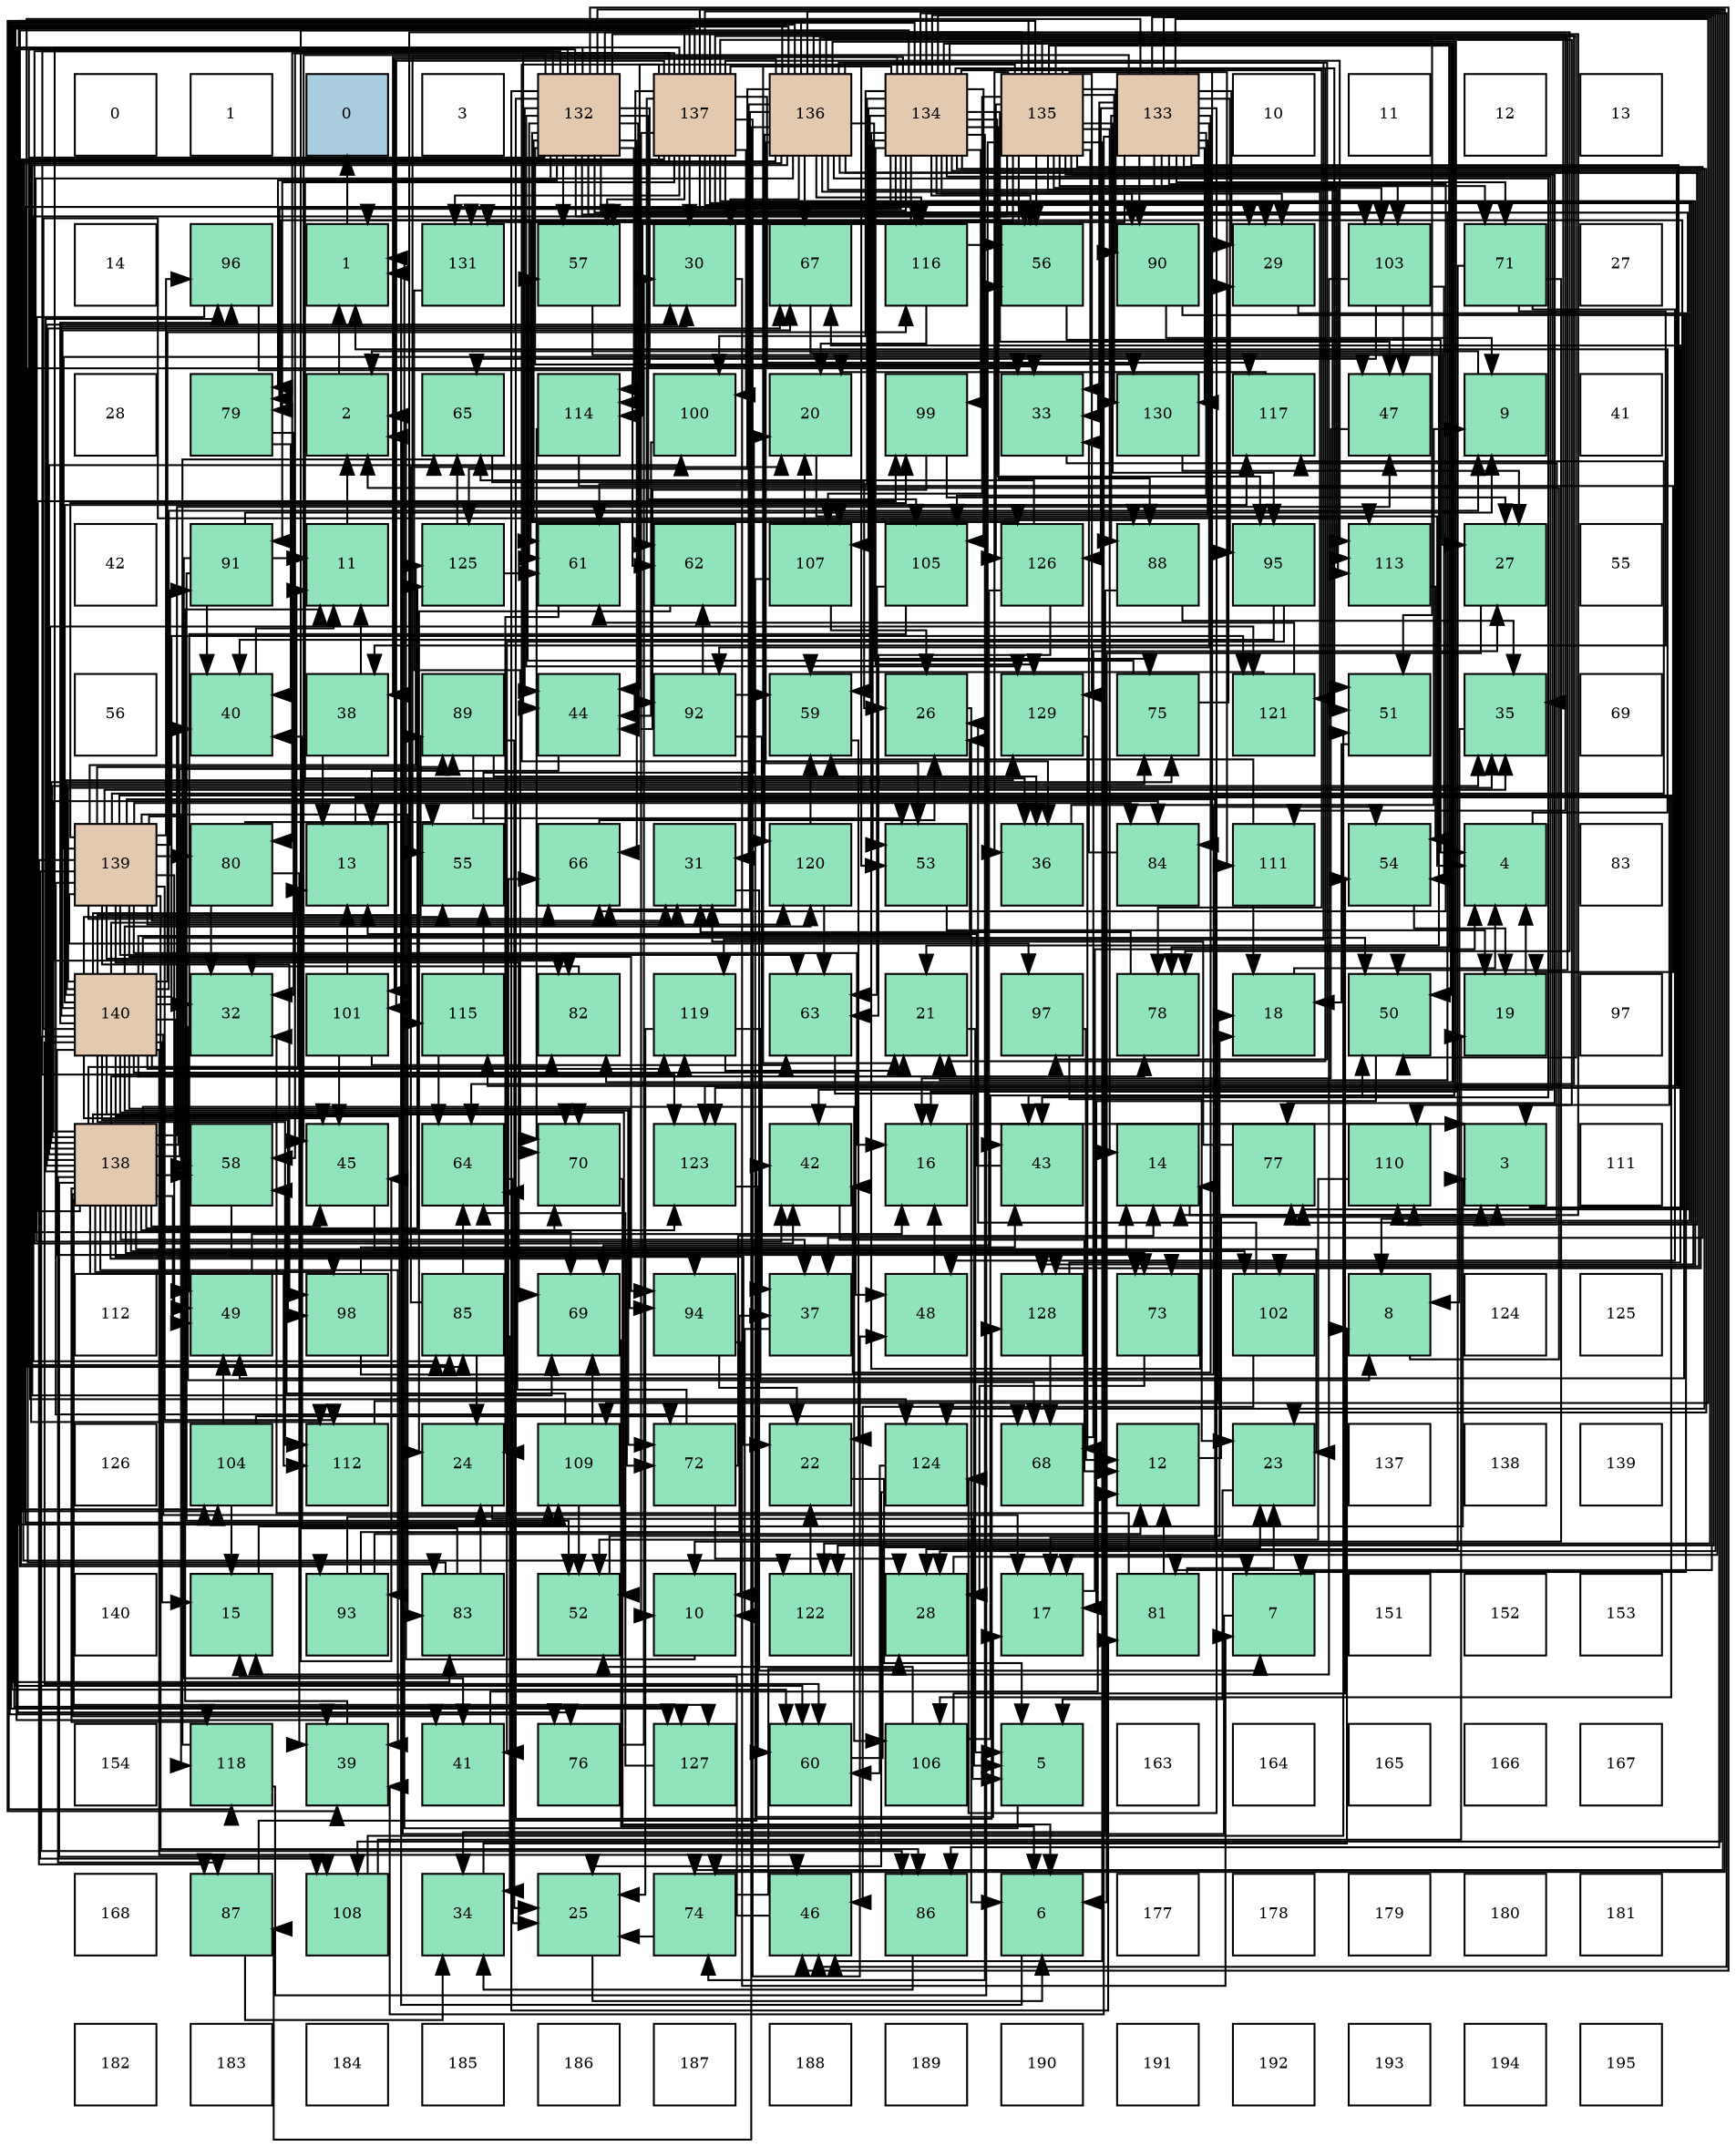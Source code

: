 digraph layout{
 rankdir=TB;
 splines=ortho;
 node [style=filled shape=square fixedsize=true width=0.6];
0[label="0", fontsize=8, fillcolor="#ffffff"];
1[label="1", fontsize=8, fillcolor="#ffffff"];
2[label="0", fontsize=8, fillcolor="#a9ccde"];
3[label="3", fontsize=8, fillcolor="#ffffff"];
4[label="132", fontsize=8, fillcolor="#e3c9af"];
5[label="137", fontsize=8, fillcolor="#e3c9af"];
6[label="136", fontsize=8, fillcolor="#e3c9af"];
7[label="134", fontsize=8, fillcolor="#e3c9af"];
8[label="135", fontsize=8, fillcolor="#e3c9af"];
9[label="133", fontsize=8, fillcolor="#e3c9af"];
10[label="10", fontsize=8, fillcolor="#ffffff"];
11[label="11", fontsize=8, fillcolor="#ffffff"];
12[label="12", fontsize=8, fillcolor="#ffffff"];
13[label="13", fontsize=8, fillcolor="#ffffff"];
14[label="14", fontsize=8, fillcolor="#ffffff"];
15[label="96", fontsize=8, fillcolor="#91e3bb"];
16[label="1", fontsize=8, fillcolor="#91e3bb"];
17[label="131", fontsize=8, fillcolor="#91e3bb"];
18[label="57", fontsize=8, fillcolor="#91e3bb"];
19[label="30", fontsize=8, fillcolor="#91e3bb"];
20[label="67", fontsize=8, fillcolor="#91e3bb"];
21[label="116", fontsize=8, fillcolor="#91e3bb"];
22[label="56", fontsize=8, fillcolor="#91e3bb"];
23[label="90", fontsize=8, fillcolor="#91e3bb"];
24[label="29", fontsize=8, fillcolor="#91e3bb"];
25[label="103", fontsize=8, fillcolor="#91e3bb"];
26[label="71", fontsize=8, fillcolor="#91e3bb"];
27[label="27", fontsize=8, fillcolor="#ffffff"];
28[label="28", fontsize=8, fillcolor="#ffffff"];
29[label="79", fontsize=8, fillcolor="#91e3bb"];
30[label="2", fontsize=8, fillcolor="#91e3bb"];
31[label="65", fontsize=8, fillcolor="#91e3bb"];
32[label="114", fontsize=8, fillcolor="#91e3bb"];
33[label="100", fontsize=8, fillcolor="#91e3bb"];
34[label="20", fontsize=8, fillcolor="#91e3bb"];
35[label="99", fontsize=8, fillcolor="#91e3bb"];
36[label="33", fontsize=8, fillcolor="#91e3bb"];
37[label="130", fontsize=8, fillcolor="#91e3bb"];
38[label="117", fontsize=8, fillcolor="#91e3bb"];
39[label="47", fontsize=8, fillcolor="#91e3bb"];
40[label="9", fontsize=8, fillcolor="#91e3bb"];
41[label="41", fontsize=8, fillcolor="#ffffff"];
42[label="42", fontsize=8, fillcolor="#ffffff"];
43[label="91", fontsize=8, fillcolor="#91e3bb"];
44[label="11", fontsize=8, fillcolor="#91e3bb"];
45[label="125", fontsize=8, fillcolor="#91e3bb"];
46[label="61", fontsize=8, fillcolor="#91e3bb"];
47[label="62", fontsize=8, fillcolor="#91e3bb"];
48[label="107", fontsize=8, fillcolor="#91e3bb"];
49[label="105", fontsize=8, fillcolor="#91e3bb"];
50[label="126", fontsize=8, fillcolor="#91e3bb"];
51[label="88", fontsize=8, fillcolor="#91e3bb"];
52[label="95", fontsize=8, fillcolor="#91e3bb"];
53[label="113", fontsize=8, fillcolor="#91e3bb"];
54[label="27", fontsize=8, fillcolor="#91e3bb"];
55[label="55", fontsize=8, fillcolor="#ffffff"];
56[label="56", fontsize=8, fillcolor="#ffffff"];
57[label="40", fontsize=8, fillcolor="#91e3bb"];
58[label="38", fontsize=8, fillcolor="#91e3bb"];
59[label="89", fontsize=8, fillcolor="#91e3bb"];
60[label="44", fontsize=8, fillcolor="#91e3bb"];
61[label="92", fontsize=8, fillcolor="#91e3bb"];
62[label="59", fontsize=8, fillcolor="#91e3bb"];
63[label="26", fontsize=8, fillcolor="#91e3bb"];
64[label="129", fontsize=8, fillcolor="#91e3bb"];
65[label="75", fontsize=8, fillcolor="#91e3bb"];
66[label="121", fontsize=8, fillcolor="#91e3bb"];
67[label="51", fontsize=8, fillcolor="#91e3bb"];
68[label="35", fontsize=8, fillcolor="#91e3bb"];
69[label="69", fontsize=8, fillcolor="#ffffff"];
70[label="139", fontsize=8, fillcolor="#e3c9af"];
71[label="80", fontsize=8, fillcolor="#91e3bb"];
72[label="13", fontsize=8, fillcolor="#91e3bb"];
73[label="55", fontsize=8, fillcolor="#91e3bb"];
74[label="66", fontsize=8, fillcolor="#91e3bb"];
75[label="31", fontsize=8, fillcolor="#91e3bb"];
76[label="120", fontsize=8, fillcolor="#91e3bb"];
77[label="53", fontsize=8, fillcolor="#91e3bb"];
78[label="36", fontsize=8, fillcolor="#91e3bb"];
79[label="84", fontsize=8, fillcolor="#91e3bb"];
80[label="111", fontsize=8, fillcolor="#91e3bb"];
81[label="54", fontsize=8, fillcolor="#91e3bb"];
82[label="4", fontsize=8, fillcolor="#91e3bb"];
83[label="83", fontsize=8, fillcolor="#ffffff"];
84[label="140", fontsize=8, fillcolor="#e3c9af"];
85[label="32", fontsize=8, fillcolor="#91e3bb"];
86[label="101", fontsize=8, fillcolor="#91e3bb"];
87[label="115", fontsize=8, fillcolor="#91e3bb"];
88[label="82", fontsize=8, fillcolor="#91e3bb"];
89[label="119", fontsize=8, fillcolor="#91e3bb"];
90[label="63", fontsize=8, fillcolor="#91e3bb"];
91[label="21", fontsize=8, fillcolor="#91e3bb"];
92[label="97", fontsize=8, fillcolor="#91e3bb"];
93[label="78", fontsize=8, fillcolor="#91e3bb"];
94[label="18", fontsize=8, fillcolor="#91e3bb"];
95[label="50", fontsize=8, fillcolor="#91e3bb"];
96[label="19", fontsize=8, fillcolor="#91e3bb"];
97[label="97", fontsize=8, fillcolor="#ffffff"];
98[label="138", fontsize=8, fillcolor="#e3c9af"];
99[label="58", fontsize=8, fillcolor="#91e3bb"];
100[label="45", fontsize=8, fillcolor="#91e3bb"];
101[label="64", fontsize=8, fillcolor="#91e3bb"];
102[label="70", fontsize=8, fillcolor="#91e3bb"];
103[label="123", fontsize=8, fillcolor="#91e3bb"];
104[label="42", fontsize=8, fillcolor="#91e3bb"];
105[label="16", fontsize=8, fillcolor="#91e3bb"];
106[label="43", fontsize=8, fillcolor="#91e3bb"];
107[label="14", fontsize=8, fillcolor="#91e3bb"];
108[label="77", fontsize=8, fillcolor="#91e3bb"];
109[label="110", fontsize=8, fillcolor="#91e3bb"];
110[label="3", fontsize=8, fillcolor="#91e3bb"];
111[label="111", fontsize=8, fillcolor="#ffffff"];
112[label="112", fontsize=8, fillcolor="#ffffff"];
113[label="49", fontsize=8, fillcolor="#91e3bb"];
114[label="98", fontsize=8, fillcolor="#91e3bb"];
115[label="85", fontsize=8, fillcolor="#91e3bb"];
116[label="69", fontsize=8, fillcolor="#91e3bb"];
117[label="94", fontsize=8, fillcolor="#91e3bb"];
118[label="37", fontsize=8, fillcolor="#91e3bb"];
119[label="48", fontsize=8, fillcolor="#91e3bb"];
120[label="128", fontsize=8, fillcolor="#91e3bb"];
121[label="73", fontsize=8, fillcolor="#91e3bb"];
122[label="102", fontsize=8, fillcolor="#91e3bb"];
123[label="8", fontsize=8, fillcolor="#91e3bb"];
124[label="124", fontsize=8, fillcolor="#ffffff"];
125[label="125", fontsize=8, fillcolor="#ffffff"];
126[label="126", fontsize=8, fillcolor="#ffffff"];
127[label="104", fontsize=8, fillcolor="#91e3bb"];
128[label="112", fontsize=8, fillcolor="#91e3bb"];
129[label="24", fontsize=8, fillcolor="#91e3bb"];
130[label="109", fontsize=8, fillcolor="#91e3bb"];
131[label="72", fontsize=8, fillcolor="#91e3bb"];
132[label="22", fontsize=8, fillcolor="#91e3bb"];
133[label="124", fontsize=8, fillcolor="#91e3bb"];
134[label="68", fontsize=8, fillcolor="#91e3bb"];
135[label="12", fontsize=8, fillcolor="#91e3bb"];
136[label="23", fontsize=8, fillcolor="#91e3bb"];
137[label="137", fontsize=8, fillcolor="#ffffff"];
138[label="138", fontsize=8, fillcolor="#ffffff"];
139[label="139", fontsize=8, fillcolor="#ffffff"];
140[label="140", fontsize=8, fillcolor="#ffffff"];
141[label="15", fontsize=8, fillcolor="#91e3bb"];
142[label="93", fontsize=8, fillcolor="#91e3bb"];
143[label="83", fontsize=8, fillcolor="#91e3bb"];
144[label="52", fontsize=8, fillcolor="#91e3bb"];
145[label="10", fontsize=8, fillcolor="#91e3bb"];
146[label="122", fontsize=8, fillcolor="#91e3bb"];
147[label="28", fontsize=8, fillcolor="#91e3bb"];
148[label="17", fontsize=8, fillcolor="#91e3bb"];
149[label="81", fontsize=8, fillcolor="#91e3bb"];
150[label="7", fontsize=8, fillcolor="#91e3bb"];
151[label="151", fontsize=8, fillcolor="#ffffff"];
152[label="152", fontsize=8, fillcolor="#ffffff"];
153[label="153", fontsize=8, fillcolor="#ffffff"];
154[label="154", fontsize=8, fillcolor="#ffffff"];
155[label="118", fontsize=8, fillcolor="#91e3bb"];
156[label="39", fontsize=8, fillcolor="#91e3bb"];
157[label="41", fontsize=8, fillcolor="#91e3bb"];
158[label="76", fontsize=8, fillcolor="#91e3bb"];
159[label="127", fontsize=8, fillcolor="#91e3bb"];
160[label="60", fontsize=8, fillcolor="#91e3bb"];
161[label="106", fontsize=8, fillcolor="#91e3bb"];
162[label="5", fontsize=8, fillcolor="#91e3bb"];
163[label="163", fontsize=8, fillcolor="#ffffff"];
164[label="164", fontsize=8, fillcolor="#ffffff"];
165[label="165", fontsize=8, fillcolor="#ffffff"];
166[label="166", fontsize=8, fillcolor="#ffffff"];
167[label="167", fontsize=8, fillcolor="#ffffff"];
168[label="168", fontsize=8, fillcolor="#ffffff"];
169[label="87", fontsize=8, fillcolor="#91e3bb"];
170[label="108", fontsize=8, fillcolor="#91e3bb"];
171[label="34", fontsize=8, fillcolor="#91e3bb"];
172[label="25", fontsize=8, fillcolor="#91e3bb"];
173[label="74", fontsize=8, fillcolor="#91e3bb"];
174[label="46", fontsize=8, fillcolor="#91e3bb"];
175[label="86", fontsize=8, fillcolor="#91e3bb"];
176[label="6", fontsize=8, fillcolor="#91e3bb"];
177[label="177", fontsize=8, fillcolor="#ffffff"];
178[label="178", fontsize=8, fillcolor="#ffffff"];
179[label="179", fontsize=8, fillcolor="#ffffff"];
180[label="180", fontsize=8, fillcolor="#ffffff"];
181[label="181", fontsize=8, fillcolor="#ffffff"];
182[label="182", fontsize=8, fillcolor="#ffffff"];
183[label="183", fontsize=8, fillcolor="#ffffff"];
184[label="184", fontsize=8, fillcolor="#ffffff"];
185[label="185", fontsize=8, fillcolor="#ffffff"];
186[label="186", fontsize=8, fillcolor="#ffffff"];
187[label="187", fontsize=8, fillcolor="#ffffff"];
188[label="188", fontsize=8, fillcolor="#ffffff"];
189[label="189", fontsize=8, fillcolor="#ffffff"];
190[label="190", fontsize=8, fillcolor="#ffffff"];
191[label="191", fontsize=8, fillcolor="#ffffff"];
192[label="192", fontsize=8, fillcolor="#ffffff"];
193[label="193", fontsize=8, fillcolor="#ffffff"];
194[label="194", fontsize=8, fillcolor="#ffffff"];
195[label="195", fontsize=8, fillcolor="#ffffff"];
edge [constraint=false, style=vis];16 -> 2;
30 -> 16;
110 -> 16;
82 -> 16;
162 -> 16;
176 -> 16;
150 -> 30;
123 -> 30;
40 -> 30;
145 -> 30;
44 -> 30;
135 -> 110;
72 -> 110;
107 -> 110;
141 -> 110;
105 -> 110;
148 -> 82;
94 -> 82;
96 -> 82;
34 -> 82;
91 -> 162;
132 -> 162;
136 -> 162;
129 -> 162;
172 -> 176;
63 -> 176;
54 -> 176;
147 -> 150;
24 -> 150;
19 -> 150;
75 -> 150;
85 -> 123;
36 -> 123;
171 -> 123;
68 -> 123;
78 -> 40;
118 -> 145;
58 -> 44;
58 -> 72;
156 -> 44;
57 -> 44;
157 -> 135;
104 -> 135;
106 -> 72;
60 -> 72;
100 -> 107;
174 -> 141;
39 -> 105;
119 -> 105;
113 -> 105;
95 -> 148;
67 -> 94;
144 -> 94;
77 -> 96;
81 -> 96;
73 -> 34;
22 -> 82;
18 -> 91;
99 -> 132;
62 -> 132;
160 -> 136;
46 -> 129;
47 -> 129;
90 -> 162;
101 -> 172;
31 -> 63;
74 -> 63;
20 -> 54;
134 -> 54;
116 -> 176;
102 -> 176;
26 -> 145;
26 -> 147;
26 -> 58;
26 -> 119;
131 -> 107;
131 -> 147;
131 -> 101;
121 -> 147;
173 -> 172;
173 -> 147;
65 -> 24;
65 -> 18;
158 -> 19;
108 -> 75;
93 -> 75;
29 -> 85;
29 -> 57;
71 -> 85;
71 -> 156;
71 -> 73;
149 -> 135;
149 -> 136;
149 -> 85;
88 -> 85;
143 -> 129;
143 -> 36;
143 -> 57;
79 -> 36;
115 -> 34;
115 -> 129;
115 -> 171;
115 -> 101;
175 -> 171;
169 -> 171;
169 -> 104;
51 -> 171;
51 -> 68;
59 -> 172;
59 -> 78;
59 -> 77;
23 -> 40;
23 -> 113;
43 -> 40;
43 -> 44;
43 -> 57;
43 -> 157;
43 -> 144;
61 -> 118;
61 -> 62;
61 -> 47;
142 -> 135;
142 -> 118;
142 -> 74;
117 -> 145;
117 -> 132;
52 -> 57;
52 -> 157;
15 -> 104;
15 -> 47;
92 -> 135;
92 -> 136;
114 -> 106;
114 -> 81;
35 -> 54;
35 -> 60;
33 -> 60;
86 -> 72;
86 -> 100;
86 -> 90;
122 -> 63;
122 -> 174;
25 -> 141;
25 -> 39;
25 -> 81;
25 -> 31;
127 -> 141;
127 -> 113;
127 -> 134;
49 -> 113;
49 -> 90;
161 -> 95;
161 -> 144;
161 -> 81;
48 -> 148;
48 -> 34;
48 -> 63;
170 -> 96;
170 -> 67;
130 -> 144;
130 -> 99;
130 -> 116;
109 -> 144;
80 -> 94;
80 -> 62;
128 -> 94;
53 -> 81;
32 -> 96;
32 -> 102;
87 -> 73;
87 -> 101;
21 -> 34;
21 -> 22;
38 -> 34;
155 -> 22;
155 -> 31;
89 -> 91;
89 -> 172;
89 -> 134;
76 -> 62;
76 -> 90;
66 -> 62;
66 -> 46;
146 -> 132;
103 -> 160;
133 -> 172;
133 -> 160;
45 -> 46;
45 -> 31;
50 -> 90;
50 -> 31;
50 -> 116;
159 -> 101;
120 -> 20;
120 -> 134;
64 -> 134;
37 -> 54;
17 -> 102;
4 -> 91;
4 -> 24;
4 -> 36;
4 -> 78;
4 -> 156;
4 -> 104;
4 -> 60;
4 -> 100;
4 -> 174;
4 -> 22;
4 -> 18;
4 -> 46;
4 -> 74;
4 -> 173;
4 -> 158;
4 -> 108;
4 -> 93;
4 -> 29;
4 -> 149;
4 -> 115;
4 -> 51;
4 -> 61;
4 -> 25;
4 -> 49;
4 -> 80;
4 -> 32;
4 -> 103;
4 -> 133;
4 -> 50;
4 -> 120;
4 -> 64;
4 -> 37;
9 -> 24;
9 -> 36;
9 -> 156;
9 -> 104;
9 -> 60;
9 -> 74;
9 -> 26;
9 -> 93;
9 -> 149;
9 -> 115;
9 -> 51;
9 -> 23;
9 -> 61;
9 -> 52;
9 -> 25;
9 -> 49;
9 -> 48;
9 -> 130;
9 -> 53;
9 -> 87;
9 -> 146;
9 -> 103;
9 -> 133;
9 -> 50;
9 -> 37;
9 -> 17;
7 -> 107;
7 -> 91;
7 -> 136;
7 -> 147;
7 -> 24;
7 -> 58;
7 -> 106;
7 -> 100;
7 -> 174;
7 -> 39;
7 -> 67;
7 -> 77;
7 -> 73;
7 -> 22;
7 -> 18;
7 -> 62;
7 -> 46;
7 -> 173;
7 -> 158;
7 -> 93;
7 -> 29;
7 -> 79;
7 -> 175;
7 -> 51;
7 -> 23;
7 -> 52;
7 -> 35;
7 -> 33;
7 -> 49;
7 -> 48;
7 -> 130;
7 -> 32;
7 -> 146;
7 -> 103;
7 -> 133;
7 -> 120;
7 -> 64;
7 -> 17;
8 -> 107;
8 -> 91;
8 -> 36;
8 -> 78;
8 -> 118;
8 -> 156;
8 -> 104;
8 -> 106;
8 -> 60;
8 -> 174;
8 -> 95;
8 -> 67;
8 -> 22;
8 -> 46;
8 -> 26;
8 -> 108;
8 -> 29;
8 -> 88;
8 -> 115;
8 -> 23;
8 -> 52;
8 -> 25;
8 -> 48;
8 -> 130;
8 -> 109;
8 -> 80;
8 -> 87;
8 -> 50;
8 -> 64;
8 -> 37;
6 -> 105;
6 -> 19;
6 -> 75;
6 -> 68;
6 -> 106;
6 -> 95;
6 -> 77;
6 -> 160;
6 -> 101;
6 -> 74;
6 -> 20;
6 -> 116;
6 -> 102;
6 -> 121;
6 -> 65;
6 -> 143;
6 -> 169;
6 -> 92;
6 -> 86;
6 -> 127;
6 -> 170;
6 -> 109;
6 -> 53;
6 -> 21;
6 -> 155;
6 -> 89;
6 -> 76;
6 -> 66;
6 -> 146;
6 -> 45;
6 -> 159;
5 -> 145;
5 -> 107;
5 -> 148;
5 -> 24;
5 -> 19;
5 -> 78;
5 -> 119;
5 -> 95;
5 -> 67;
5 -> 77;
5 -> 18;
5 -> 99;
5 -> 160;
5 -> 47;
5 -> 173;
5 -> 108;
5 -> 71;
5 -> 88;
5 -> 143;
5 -> 43;
5 -> 142;
5 -> 33;
5 -> 86;
5 -> 122;
5 -> 127;
5 -> 109;
5 -> 128;
5 -> 53;
5 -> 32;
5 -> 21;
5 -> 38;
5 -> 159;
5 -> 120;
5 -> 17;
98 -> 72;
98 -> 136;
98 -> 19;
98 -> 68;
98 -> 118;
98 -> 156;
98 -> 57;
98 -> 157;
98 -> 100;
98 -> 39;
98 -> 113;
98 -> 99;
98 -> 20;
98 -> 116;
98 -> 102;
98 -> 131;
98 -> 121;
98 -> 65;
98 -> 79;
98 -> 169;
98 -> 59;
98 -> 117;
98 -> 15;
98 -> 114;
98 -> 35;
98 -> 33;
98 -> 122;
98 -> 161;
98 -> 170;
98 -> 128;
98 -> 155;
98 -> 89;
98 -> 66;
98 -> 103;
98 -> 45;
98 -> 159;
70 -> 105;
70 -> 148;
70 -> 75;
70 -> 68;
70 -> 39;
70 -> 113;
70 -> 90;
70 -> 74;
70 -> 116;
70 -> 131;
70 -> 71;
70 -> 88;
70 -> 143;
70 -> 79;
70 -> 175;
70 -> 169;
70 -> 59;
70 -> 43;
70 -> 117;
70 -> 15;
70 -> 92;
70 -> 114;
70 -> 35;
70 -> 161;
70 -> 170;
70 -> 128;
70 -> 38;
70 -> 155;
70 -> 76;
70 -> 45;
84 -> 40;
84 -> 44;
84 -> 141;
84 -> 148;
84 -> 63;
84 -> 19;
84 -> 75;
84 -> 85;
84 -> 68;
84 -> 100;
84 -> 174;
84 -> 119;
84 -> 95;
84 -> 144;
84 -> 73;
84 -> 99;
84 -> 160;
84 -> 20;
84 -> 102;
84 -> 131;
84 -> 121;
84 -> 65;
84 -> 93;
84 -> 88;
84 -> 175;
84 -> 59;
84 -> 142;
84 -> 117;
84 -> 15;
84 -> 114;
84 -> 128;
84 -> 53;
84 -> 21;
84 -> 38;
84 -> 89;
84 -> 76;
84 -> 66;
84 -> 64;
edge [constraint=true, style=invis];
0 -> 14 -> 28 -> 42 -> 56 -> 70 -> 84 -> 98 -> 112 -> 126 -> 140 -> 154 -> 168 -> 182;
1 -> 15 -> 29 -> 43 -> 57 -> 71 -> 85 -> 99 -> 113 -> 127 -> 141 -> 155 -> 169 -> 183;
2 -> 16 -> 30 -> 44 -> 58 -> 72 -> 86 -> 100 -> 114 -> 128 -> 142 -> 156 -> 170 -> 184;
3 -> 17 -> 31 -> 45 -> 59 -> 73 -> 87 -> 101 -> 115 -> 129 -> 143 -> 157 -> 171 -> 185;
4 -> 18 -> 32 -> 46 -> 60 -> 74 -> 88 -> 102 -> 116 -> 130 -> 144 -> 158 -> 172 -> 186;
5 -> 19 -> 33 -> 47 -> 61 -> 75 -> 89 -> 103 -> 117 -> 131 -> 145 -> 159 -> 173 -> 187;
6 -> 20 -> 34 -> 48 -> 62 -> 76 -> 90 -> 104 -> 118 -> 132 -> 146 -> 160 -> 174 -> 188;
7 -> 21 -> 35 -> 49 -> 63 -> 77 -> 91 -> 105 -> 119 -> 133 -> 147 -> 161 -> 175 -> 189;
8 -> 22 -> 36 -> 50 -> 64 -> 78 -> 92 -> 106 -> 120 -> 134 -> 148 -> 162 -> 176 -> 190;
9 -> 23 -> 37 -> 51 -> 65 -> 79 -> 93 -> 107 -> 121 -> 135 -> 149 -> 163 -> 177 -> 191;
10 -> 24 -> 38 -> 52 -> 66 -> 80 -> 94 -> 108 -> 122 -> 136 -> 150 -> 164 -> 178 -> 192;
11 -> 25 -> 39 -> 53 -> 67 -> 81 -> 95 -> 109 -> 123 -> 137 -> 151 -> 165 -> 179 -> 193;
12 -> 26 -> 40 -> 54 -> 68 -> 82 -> 96 -> 110 -> 124 -> 138 -> 152 -> 166 -> 180 -> 194;
13 -> 27 -> 41 -> 55 -> 69 -> 83 -> 97 -> 111 -> 125 -> 139 -> 153 -> 167 -> 181 -> 195;
rank = same {0 -> 1 -> 2 -> 3 -> 4 -> 5 -> 6 -> 7 -> 8 -> 9 -> 10 -> 11 -> 12 -> 13};
rank = same {14 -> 15 -> 16 -> 17 -> 18 -> 19 -> 20 -> 21 -> 22 -> 23 -> 24 -> 25 -> 26 -> 27};
rank = same {28 -> 29 -> 30 -> 31 -> 32 -> 33 -> 34 -> 35 -> 36 -> 37 -> 38 -> 39 -> 40 -> 41};
rank = same {42 -> 43 -> 44 -> 45 -> 46 -> 47 -> 48 -> 49 -> 50 -> 51 -> 52 -> 53 -> 54 -> 55};
rank = same {56 -> 57 -> 58 -> 59 -> 60 -> 61 -> 62 -> 63 -> 64 -> 65 -> 66 -> 67 -> 68 -> 69};
rank = same {70 -> 71 -> 72 -> 73 -> 74 -> 75 -> 76 -> 77 -> 78 -> 79 -> 80 -> 81 -> 82 -> 83};
rank = same {84 -> 85 -> 86 -> 87 -> 88 -> 89 -> 90 -> 91 -> 92 -> 93 -> 94 -> 95 -> 96 -> 97};
rank = same {98 -> 99 -> 100 -> 101 -> 102 -> 103 -> 104 -> 105 -> 106 -> 107 -> 108 -> 109 -> 110 -> 111};
rank = same {112 -> 113 -> 114 -> 115 -> 116 -> 117 -> 118 -> 119 -> 120 -> 121 -> 122 -> 123 -> 124 -> 125};
rank = same {126 -> 127 -> 128 -> 129 -> 130 -> 131 -> 132 -> 133 -> 134 -> 135 -> 136 -> 137 -> 138 -> 139};
rank = same {140 -> 141 -> 142 -> 143 -> 144 -> 145 -> 146 -> 147 -> 148 -> 149 -> 150 -> 151 -> 152 -> 153};
rank = same {154 -> 155 -> 156 -> 157 -> 158 -> 159 -> 160 -> 161 -> 162 -> 163 -> 164 -> 165 -> 166 -> 167};
rank = same {168 -> 169 -> 170 -> 171 -> 172 -> 173 -> 174 -> 175 -> 176 -> 177 -> 178 -> 179 -> 180 -> 181};
rank = same {182 -> 183 -> 184 -> 185 -> 186 -> 187 -> 188 -> 189 -> 190 -> 191 -> 192 -> 193 -> 194 -> 195};
}